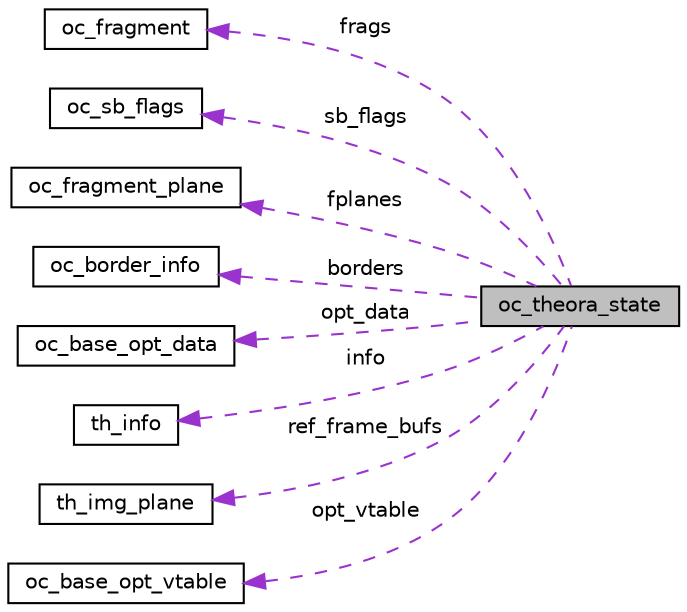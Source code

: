 digraph "oc_theora_state"
{
  edge [fontname="Helvetica",fontsize="10",labelfontname="Helvetica",labelfontsize="10"];
  node [fontname="Helvetica",fontsize="10",shape=record];
  rankdir="LR";
  Node1 [label="oc_theora_state",height=0.2,width=0.4,color="black", fillcolor="grey75", style="filled", fontcolor="black"];
  Node2 -> Node1 [dir="back",color="darkorchid3",fontsize="10",style="dashed",label=" frags" ,fontname="Helvetica"];
  Node2 [label="oc_fragment",height=0.2,width=0.4,color="black", fillcolor="white", style="filled",URL="$structoc__fragment.html"];
  Node3 -> Node1 [dir="back",color="darkorchid3",fontsize="10",style="dashed",label=" sb_flags" ,fontname="Helvetica"];
  Node3 [label="oc_sb_flags",height=0.2,width=0.4,color="black", fillcolor="white", style="filled",URL="$structoc__sb__flags.html"];
  Node4 -> Node1 [dir="back",color="darkorchid3",fontsize="10",style="dashed",label=" fplanes" ,fontname="Helvetica"];
  Node4 [label="oc_fragment_plane",height=0.2,width=0.4,color="black", fillcolor="white", style="filled",URL="$structoc__fragment__plane.html"];
  Node5 -> Node1 [dir="back",color="darkorchid3",fontsize="10",style="dashed",label=" borders" ,fontname="Helvetica"];
  Node5 [label="oc_border_info",height=0.2,width=0.4,color="black", fillcolor="white", style="filled",URL="$structoc__border__info.html"];
  Node6 -> Node1 [dir="back",color="darkorchid3",fontsize="10",style="dashed",label=" opt_data" ,fontname="Helvetica"];
  Node6 [label="oc_base_opt_data",height=0.2,width=0.4,color="black", fillcolor="white", style="filled",URL="$structoc__base__opt__data.html"];
  Node7 -> Node1 [dir="back",color="darkorchid3",fontsize="10",style="dashed",label=" info" ,fontname="Helvetica"];
  Node7 [label="th_info",height=0.2,width=0.4,color="black", fillcolor="white", style="filled",URL="$structth__info.html"];
  Node8 -> Node1 [dir="back",color="darkorchid3",fontsize="10",style="dashed",label=" ref_frame_bufs" ,fontname="Helvetica"];
  Node8 [label="th_img_plane",height=0.2,width=0.4,color="black", fillcolor="white", style="filled",URL="$structth__img__plane.html"];
  Node9 -> Node1 [dir="back",color="darkorchid3",fontsize="10",style="dashed",label=" opt_vtable" ,fontname="Helvetica"];
  Node9 [label="oc_base_opt_vtable",height=0.2,width=0.4,color="black", fillcolor="white", style="filled",URL="$structoc__base__opt__vtable.html"];
}

